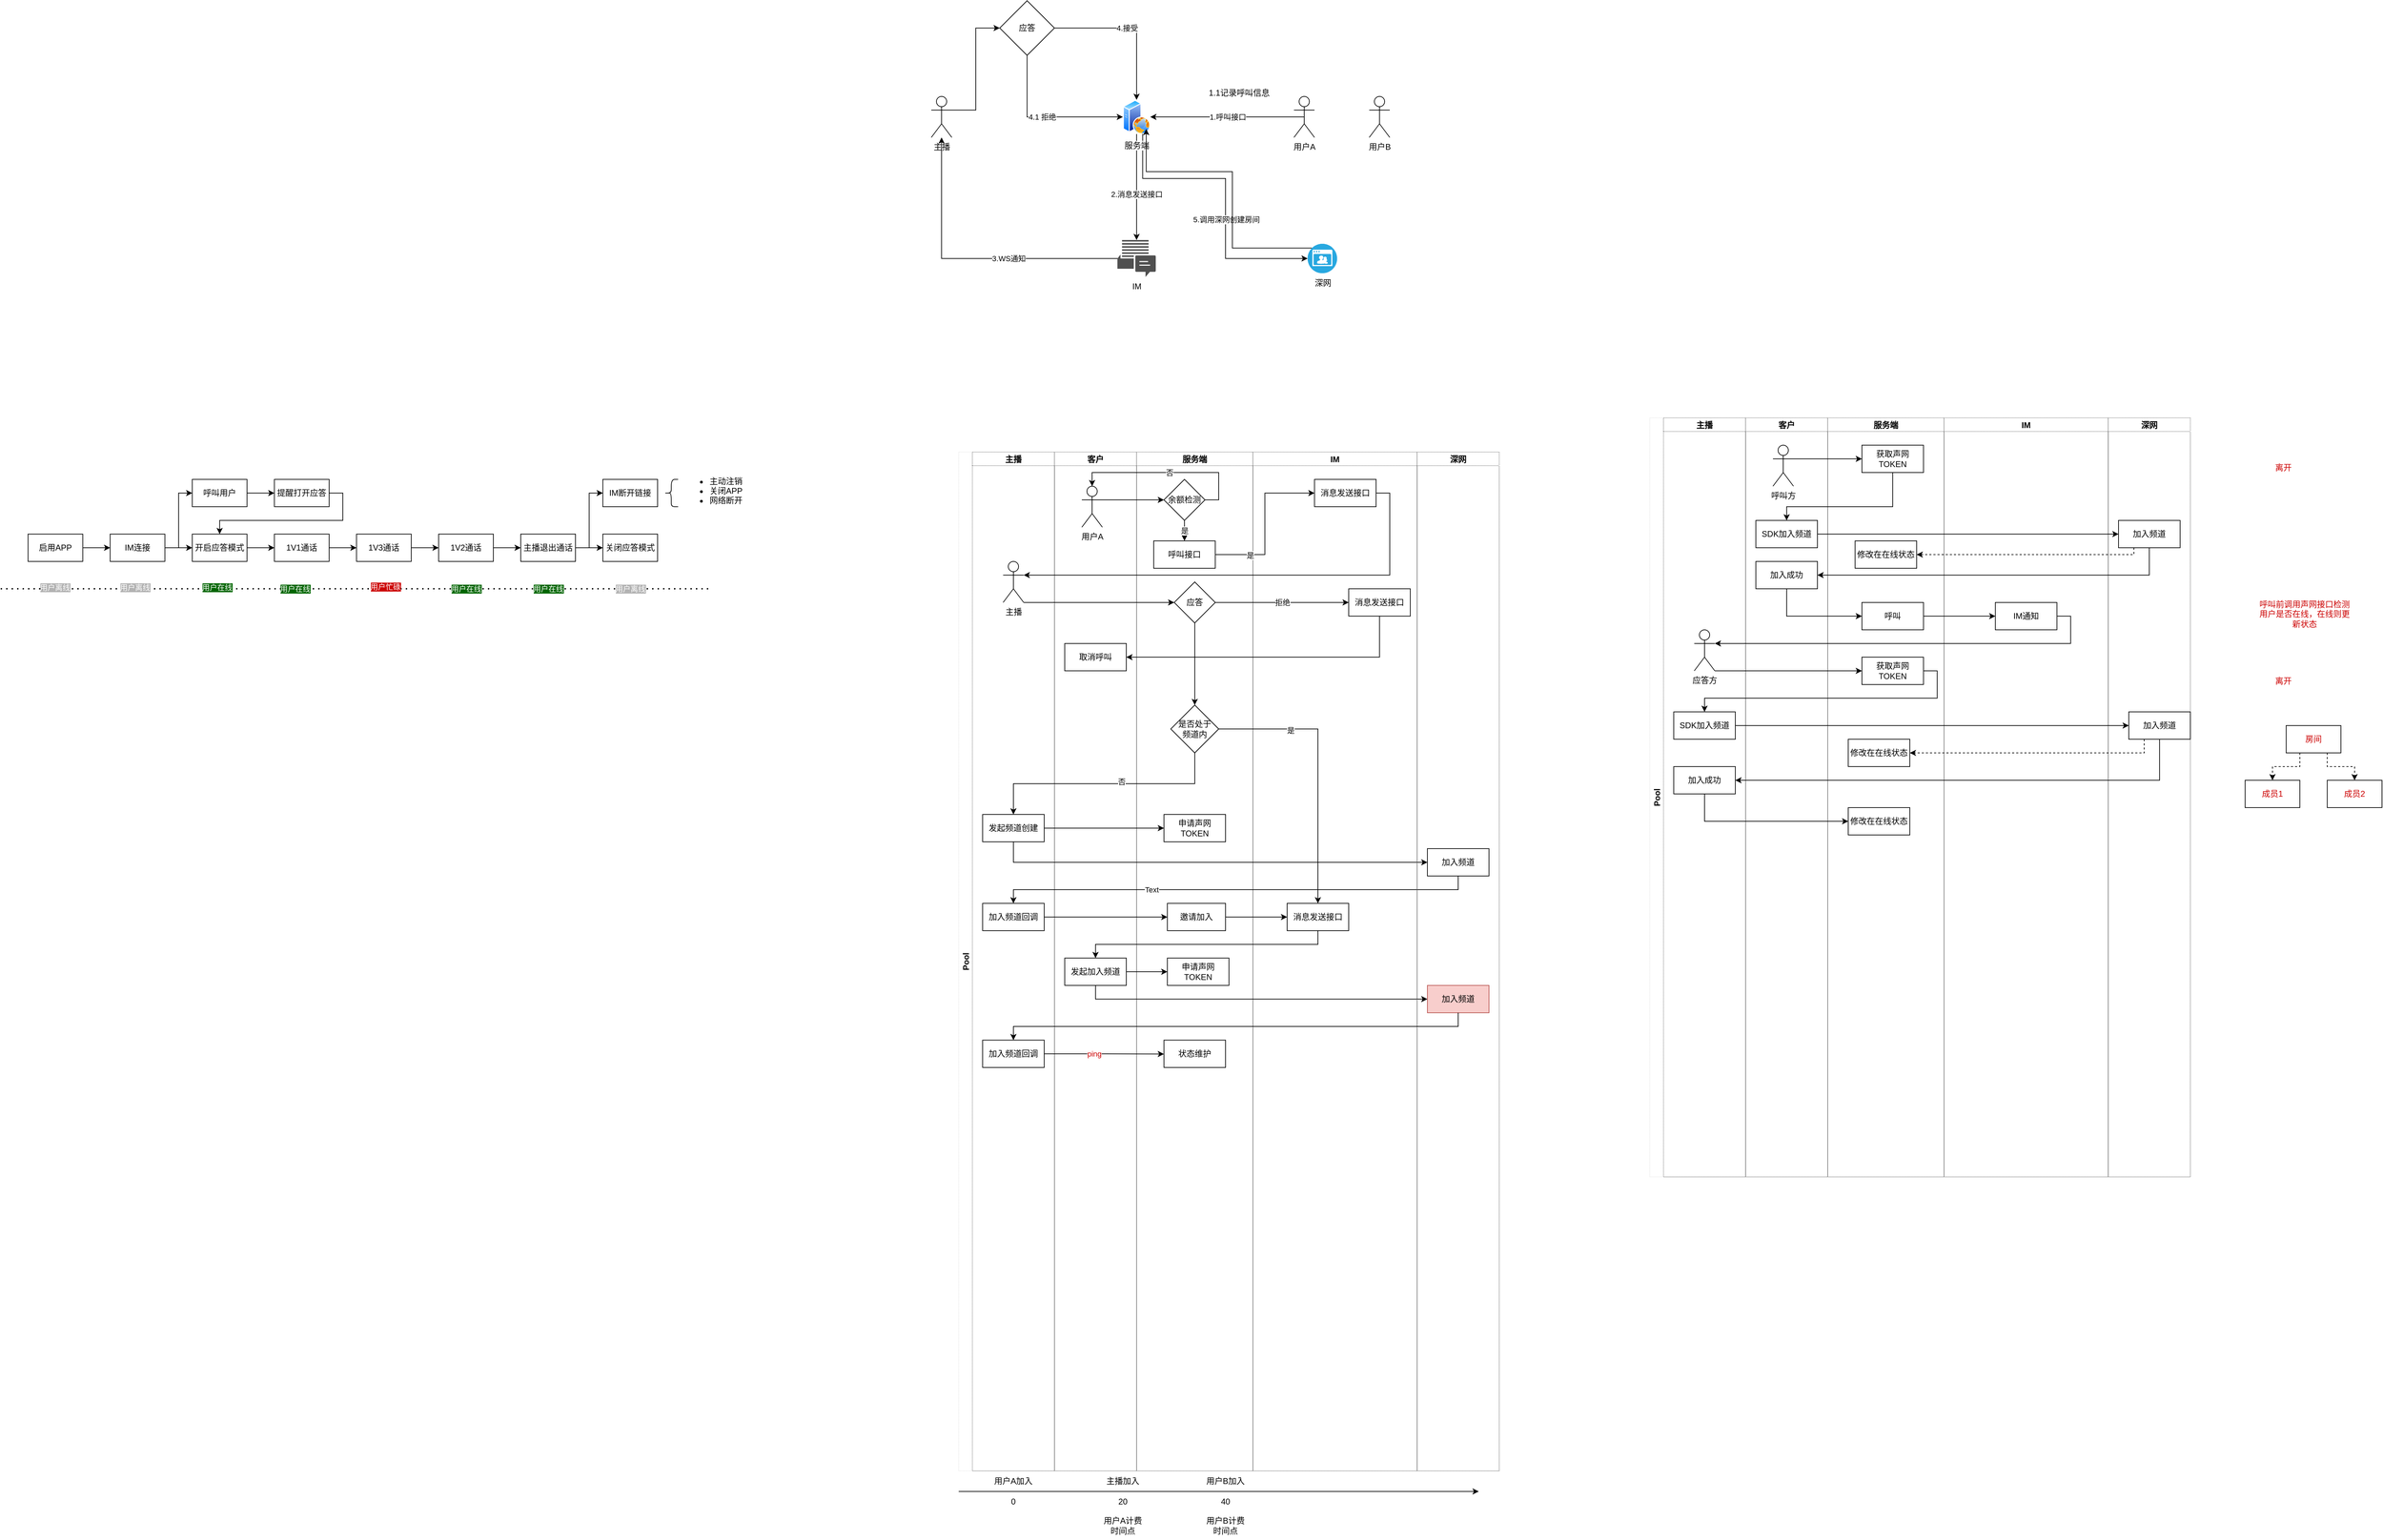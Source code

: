 <mxfile version="15.6.6" type="github">
  <diagram id="u0_twf8YNsRj_HJE-j4O" name="Page-1">
    <mxGraphModel dx="3022" dy="762" grid="0" gridSize="10" guides="1" tooltips="1" connect="1" arrows="1" fold="1" page="0" pageScale="1" pageWidth="827" pageHeight="1169" math="0" shadow="0">
      <root>
        <mxCell id="0" />
        <mxCell id="1" parent="0" />
        <mxCell id="g4sBY3vQFwJTmv0VMaXS-16" style="edgeStyle=orthogonalEdgeStyle;rounded=0;orthogonalLoop=1;jettySize=auto;html=1;exitX=1;exitY=0.333;exitDx=0;exitDy=0;exitPerimeter=0;entryX=0;entryY=0.5;entryDx=0;entryDy=0;" parent="1" source="g4sBY3vQFwJTmv0VMaXS-1" target="g4sBY3vQFwJTmv0VMaXS-15" edge="1">
          <mxGeometry relative="1" as="geometry" />
        </mxCell>
        <mxCell id="g4sBY3vQFwJTmv0VMaXS-1" value="主播" style="shape=umlActor;verticalLabelPosition=bottom;verticalAlign=top;html=1;outlineConnect=0;" parent="1" vertex="1">
          <mxGeometry x="160" y="200" width="30" height="60" as="geometry" />
        </mxCell>
        <mxCell id="g4sBY3vQFwJTmv0VMaXS-10" value="1.呼叫接口" style="edgeStyle=orthogonalEdgeStyle;rounded=0;orthogonalLoop=1;jettySize=auto;html=1;exitX=0.5;exitY=0.5;exitDx=0;exitDy=0;exitPerimeter=0;entryX=1;entryY=0.5;entryDx=0;entryDy=0;" parent="1" source="g4sBY3vQFwJTmv0VMaXS-2" target="g4sBY3vQFwJTmv0VMaXS-4" edge="1">
          <mxGeometry relative="1" as="geometry" />
        </mxCell>
        <mxCell id="g4sBY3vQFwJTmv0VMaXS-2" value="用户A" style="shape=umlActor;verticalLabelPosition=bottom;verticalAlign=top;html=1;outlineConnect=0;" parent="1" vertex="1">
          <mxGeometry x="690" y="200" width="30" height="60" as="geometry" />
        </mxCell>
        <mxCell id="g4sBY3vQFwJTmv0VMaXS-11" value="" style="edgeStyle=orthogonalEdgeStyle;rounded=0;orthogonalLoop=1;jettySize=auto;html=1;exitX=0.5;exitY=1;exitDx=0;exitDy=0;" parent="1" source="g4sBY3vQFwJTmv0VMaXS-4" target="g4sBY3vQFwJTmv0VMaXS-7" edge="1">
          <mxGeometry relative="1" as="geometry" />
        </mxCell>
        <mxCell id="g4sBY3vQFwJTmv0VMaXS-12" value="2.消息发送接口" style="edgeLabel;html=1;align=center;verticalAlign=middle;resizable=0;points=[];" parent="g4sBY3vQFwJTmv0VMaXS-11" vertex="1" connectable="0">
          <mxGeometry x="0.136" relative="1" as="geometry">
            <mxPoint as="offset" />
          </mxGeometry>
        </mxCell>
        <mxCell id="g4sBY3vQFwJTmv0VMaXS-25" style="edgeStyle=orthogonalEdgeStyle;rounded=0;orthogonalLoop=1;jettySize=auto;html=1;exitX=0.75;exitY=1;exitDx=0;exitDy=0;entryX=0;entryY=0.5;entryDx=0;entryDy=0;entryPerimeter=0;" parent="1" source="g4sBY3vQFwJTmv0VMaXS-4" target="g4sBY3vQFwJTmv0VMaXS-5" edge="1">
          <mxGeometry relative="1" as="geometry">
            <Array as="points">
              <mxPoint x="469" y="320" />
              <mxPoint x="590" y="320" />
              <mxPoint x="590" y="437" />
            </Array>
          </mxGeometry>
        </mxCell>
        <mxCell id="g4sBY3vQFwJTmv0VMaXS-26" value="5.调用深网创建房间" style="edgeLabel;html=1;align=center;verticalAlign=middle;resizable=0;points=[];" parent="g4sBY3vQFwJTmv0VMaXS-25" vertex="1" connectable="0">
          <mxGeometry x="-0.455" y="-1" relative="1" as="geometry">
            <mxPoint x="73" y="59" as="offset" />
          </mxGeometry>
        </mxCell>
        <mxCell id="g4sBY3vQFwJTmv0VMaXS-4" value="服务端" style="aspect=fixed;perimeter=ellipsePerimeter;html=1;align=center;shadow=0;dashed=0;spacingTop=3;image;image=img/lib/active_directory/web_server.svg;" parent="1" vertex="1">
          <mxGeometry x="440" y="205" width="40" height="50" as="geometry" />
        </mxCell>
        <mxCell id="g4sBY3vQFwJTmv0VMaXS-27" style="edgeStyle=orthogonalEdgeStyle;rounded=0;orthogonalLoop=1;jettySize=auto;html=1;exitX=0.145;exitY=0.145;exitDx=0;exitDy=0;exitPerimeter=0;entryX=1;entryY=1;entryDx=0;entryDy=0;" parent="1" source="g4sBY3vQFwJTmv0VMaXS-5" target="g4sBY3vQFwJTmv0VMaXS-4" edge="1">
          <mxGeometry relative="1" as="geometry">
            <Array as="points">
              <mxPoint x="600" y="422" />
              <mxPoint x="600" y="310" />
              <mxPoint x="474" y="310" />
            </Array>
          </mxGeometry>
        </mxCell>
        <mxCell id="g4sBY3vQFwJTmv0VMaXS-5" value="深网" style="fillColor=#28A8E0;verticalLabelPosition=bottom;sketch=0;html=1;strokeColor=#ffffff;verticalAlign=top;align=center;points=[[0.145,0.145,0],[0.5,0,0],[0.855,0.145,0],[1,0.5,0],[0.855,0.855,0],[0.5,1,0],[0.145,0.855,0],[0,0.5,0]];pointerEvents=1;shape=mxgraph.cisco_safe.compositeIcon;bgIcon=ellipse;resIcon=mxgraph.cisco_safe.capability.video;" parent="1" vertex="1">
          <mxGeometry x="710" y="415.5" width="43" height="43" as="geometry" />
        </mxCell>
        <mxCell id="g4sBY3vQFwJTmv0VMaXS-13" style="edgeStyle=orthogonalEdgeStyle;rounded=0;orthogonalLoop=1;jettySize=auto;html=1;" parent="1" source="g4sBY3vQFwJTmv0VMaXS-7" target="g4sBY3vQFwJTmv0VMaXS-1" edge="1">
          <mxGeometry relative="1" as="geometry" />
        </mxCell>
        <mxCell id="g4sBY3vQFwJTmv0VMaXS-14" value="3.WS通知" style="edgeLabel;html=1;align=center;verticalAlign=middle;resizable=0;points=[];" parent="g4sBY3vQFwJTmv0VMaXS-13" vertex="1" connectable="0">
          <mxGeometry x="-0.267" relative="1" as="geometry">
            <mxPoint as="offset" />
          </mxGeometry>
        </mxCell>
        <mxCell id="g4sBY3vQFwJTmv0VMaXS-7" value="IM" style="sketch=0;pointerEvents=1;shadow=0;dashed=0;html=1;strokeColor=none;fillColor=#505050;labelPosition=center;verticalLabelPosition=bottom;verticalAlign=top;outlineConnect=0;align=center;shape=mxgraph.office.communications.im_workload;" parent="1" vertex="1">
          <mxGeometry x="432" y="410" width="56" height="54" as="geometry" />
        </mxCell>
        <mxCell id="g4sBY3vQFwJTmv0VMaXS-8" value="用户B" style="shape=umlActor;verticalLabelPosition=bottom;verticalAlign=top;html=1;outlineConnect=0;" parent="1" vertex="1">
          <mxGeometry x="800" y="200" width="30" height="60" as="geometry" />
        </mxCell>
        <mxCell id="g4sBY3vQFwJTmv0VMaXS-19" style="edgeStyle=orthogonalEdgeStyle;rounded=0;orthogonalLoop=1;jettySize=auto;html=1;exitX=1;exitY=0.5;exitDx=0;exitDy=0;entryX=0.5;entryY=0;entryDx=0;entryDy=0;" parent="1" source="g4sBY3vQFwJTmv0VMaXS-15" target="g4sBY3vQFwJTmv0VMaXS-4" edge="1">
          <mxGeometry relative="1" as="geometry" />
        </mxCell>
        <mxCell id="g4sBY3vQFwJTmv0VMaXS-20" value="4.接受" style="edgeLabel;html=1;align=center;verticalAlign=middle;resizable=0;points=[];" parent="g4sBY3vQFwJTmv0VMaXS-19" vertex="1" connectable="0">
          <mxGeometry x="-0.058" relative="1" as="geometry">
            <mxPoint as="offset" />
          </mxGeometry>
        </mxCell>
        <mxCell id="g4sBY3vQFwJTmv0VMaXS-22" style="edgeStyle=orthogonalEdgeStyle;rounded=0;orthogonalLoop=1;jettySize=auto;html=1;exitX=0.5;exitY=1;exitDx=0;exitDy=0;entryX=0;entryY=0.5;entryDx=0;entryDy=0;" parent="1" source="g4sBY3vQFwJTmv0VMaXS-15" target="g4sBY3vQFwJTmv0VMaXS-4" edge="1">
          <mxGeometry relative="1" as="geometry" />
        </mxCell>
        <mxCell id="g4sBY3vQFwJTmv0VMaXS-23" value="4.1&amp;nbsp;拒绝" style="edgeLabel;html=1;align=center;verticalAlign=middle;resizable=0;points=[];" parent="g4sBY3vQFwJTmv0VMaXS-22" vertex="1" connectable="0">
          <mxGeometry x="-0.026" relative="1" as="geometry">
            <mxPoint as="offset" />
          </mxGeometry>
        </mxCell>
        <mxCell id="g4sBY3vQFwJTmv0VMaXS-15" value="应答" style="rhombus;whiteSpace=wrap;html=1;" parent="1" vertex="1">
          <mxGeometry x="260" y="60" width="80" height="80" as="geometry" />
        </mxCell>
        <mxCell id="g4sBY3vQFwJTmv0VMaXS-18" value="1.1记录呼叫信息" style="text;html=1;strokeColor=none;fillColor=none;align=center;verticalAlign=middle;whiteSpace=wrap;rounded=0;" parent="1" vertex="1">
          <mxGeometry x="560" y="180" width="100" height="30" as="geometry" />
        </mxCell>
        <mxCell id="g4sBY3vQFwJTmv0VMaXS-29" value="Pool" style="swimlane;childLayout=stackLayout;resizeParent=1;resizeParentMax=0;startSize=20;horizontal=0;horizontalStack=1;strokeColor=#E6E6E6;dashed=1;dashPattern=1 1;" parent="1" vertex="1">
          <mxGeometry x="200" y="720" width="790" height="1490" as="geometry" />
        </mxCell>
        <mxCell id="g4sBY3vQFwJTmv0VMaXS-30" value="主播" style="swimlane;startSize=20;strokeColor=#808080;dashed=1;dashPattern=1 1;" parent="g4sBY3vQFwJTmv0VMaXS-29" vertex="1">
          <mxGeometry x="20" width="120" height="1490" as="geometry" />
        </mxCell>
        <mxCell id="g4sBY3vQFwJTmv0VMaXS-46" value="主播" style="shape=umlActor;verticalLabelPosition=bottom;verticalAlign=top;html=1;outlineConnect=0;" parent="g4sBY3vQFwJTmv0VMaXS-30" vertex="1">
          <mxGeometry x="45" y="160" width="30" height="60" as="geometry" />
        </mxCell>
        <mxCell id="bjaMCamKSF5sM4Zxcl0b-6" value="发起频道创建" style="rounded=0;whiteSpace=wrap;html=1;" parent="g4sBY3vQFwJTmv0VMaXS-30" vertex="1">
          <mxGeometry x="15" y="530" width="90" height="40" as="geometry" />
        </mxCell>
        <mxCell id="z2xvUa6bOidR-Bl0gTQm-137" value="加入频道回调" style="rounded=0;whiteSpace=wrap;html=1;" parent="g4sBY3vQFwJTmv0VMaXS-30" vertex="1">
          <mxGeometry x="15" y="660" width="90" height="40" as="geometry" />
        </mxCell>
        <mxCell id="z2xvUa6bOidR-Bl0gTQm-191" value="加入频道回调" style="rounded=0;whiteSpace=wrap;html=1;" parent="g4sBY3vQFwJTmv0VMaXS-30" vertex="1">
          <mxGeometry x="15" y="860" width="90" height="40" as="geometry" />
        </mxCell>
        <mxCell id="g4sBY3vQFwJTmv0VMaXS-31" value="客户" style="swimlane;startSize=20;strokeColor=#808080;dashed=1;dashPattern=1 1;" parent="g4sBY3vQFwJTmv0VMaXS-29" vertex="1">
          <mxGeometry x="140" width="120" height="1490" as="geometry" />
        </mxCell>
        <mxCell id="g4sBY3vQFwJTmv0VMaXS-40" value="用户A" style="shape=umlActor;verticalLabelPosition=bottom;verticalAlign=top;html=1;outlineConnect=0;" parent="g4sBY3vQFwJTmv0VMaXS-31" vertex="1">
          <mxGeometry x="40" y="50" width="30" height="60" as="geometry" />
        </mxCell>
        <mxCell id="z2xvUa6bOidR-Bl0gTQm-132" value="取消呼叫" style="rounded=0;whiteSpace=wrap;html=1;" parent="g4sBY3vQFwJTmv0VMaXS-31" vertex="1">
          <mxGeometry x="15" y="280" width="90" height="40" as="geometry" />
        </mxCell>
        <mxCell id="z2xvUa6bOidR-Bl0gTQm-143" value="发起加入频道" style="rounded=0;whiteSpace=wrap;html=1;" parent="g4sBY3vQFwJTmv0VMaXS-31" vertex="1">
          <mxGeometry x="15" y="740" width="90" height="40" as="geometry" />
        </mxCell>
        <mxCell id="g4sBY3vQFwJTmv0VMaXS-32" value="服务端" style="swimlane;startSize=20;strokeColor=#808080;dashed=1;dashPattern=1 1;" parent="g4sBY3vQFwJTmv0VMaXS-29" vertex="1">
          <mxGeometry x="260" width="170" height="1490" as="geometry" />
        </mxCell>
        <mxCell id="g4sBY3vQFwJTmv0VMaXS-42" value="呼叫接口" style="rounded=0;whiteSpace=wrap;html=1;" parent="g4sBY3vQFwJTmv0VMaXS-32" vertex="1">
          <mxGeometry x="25" y="130" width="90" height="40" as="geometry" />
        </mxCell>
        <mxCell id="t0FxqeCYsKIWs9JOHYrU-2" value="是" style="edgeStyle=orthogonalEdgeStyle;rounded=0;orthogonalLoop=1;jettySize=auto;html=1;exitX=0.5;exitY=1;exitDx=0;exitDy=0;" parent="g4sBY3vQFwJTmv0VMaXS-32" source="g4sBY3vQFwJTmv0VMaXS-55" target="g4sBY3vQFwJTmv0VMaXS-42" edge="1">
          <mxGeometry relative="1" as="geometry" />
        </mxCell>
        <mxCell id="g4sBY3vQFwJTmv0VMaXS-55" value="余额检测" style="rhombus;whiteSpace=wrap;html=1;" parent="g4sBY3vQFwJTmv0VMaXS-32" vertex="1">
          <mxGeometry x="40" y="40" width="60" height="60" as="geometry" />
        </mxCell>
        <mxCell id="t0FxqeCYsKIWs9JOHYrU-12" style="edgeStyle=orthogonalEdgeStyle;rounded=0;orthogonalLoop=1;jettySize=auto;html=1;exitX=0.5;exitY=1;exitDx=0;exitDy=0;" parent="g4sBY3vQFwJTmv0VMaXS-32" source="z2xvUa6bOidR-Bl0gTQm-128" target="t0FxqeCYsKIWs9JOHYrU-11" edge="1">
          <mxGeometry relative="1" as="geometry" />
        </mxCell>
        <mxCell id="z2xvUa6bOidR-Bl0gTQm-128" value="应答" style="rhombus;whiteSpace=wrap;html=1;" parent="g4sBY3vQFwJTmv0VMaXS-32" vertex="1">
          <mxGeometry x="55" y="190" width="60" height="60" as="geometry" />
        </mxCell>
        <mxCell id="z2xvUa6bOidR-Bl0gTQm-139" value="邀请加入" style="rounded=0;whiteSpace=wrap;html=1;" parent="g4sBY3vQFwJTmv0VMaXS-32" vertex="1">
          <mxGeometry x="45" y="660" width="85" height="40" as="geometry" />
        </mxCell>
        <mxCell id="z2xvUa6bOidR-Bl0gTQm-185" value="申请声网TOKEN" style="rounded=0;whiteSpace=wrap;html=1;" parent="g4sBY3vQFwJTmv0VMaXS-32" vertex="1">
          <mxGeometry x="40" y="530" width="90" height="40" as="geometry" />
        </mxCell>
        <mxCell id="z2xvUa6bOidR-Bl0gTQm-187" value="申请声网TOKEN" style="rounded=0;whiteSpace=wrap;html=1;" parent="g4sBY3vQFwJTmv0VMaXS-32" vertex="1">
          <mxGeometry x="45" y="740" width="90" height="40" as="geometry" />
        </mxCell>
        <mxCell id="z2xvUa6bOidR-Bl0gTQm-193" value="状态维护" style="rounded=0;whiteSpace=wrap;html=1;" parent="g4sBY3vQFwJTmv0VMaXS-32" vertex="1">
          <mxGeometry x="40" y="860" width="90" height="40" as="geometry" />
        </mxCell>
        <mxCell id="t0FxqeCYsKIWs9JOHYrU-11" value="是否处于&lt;br&gt;频道内" style="rhombus;whiteSpace=wrap;html=1;" parent="g4sBY3vQFwJTmv0VMaXS-32" vertex="1">
          <mxGeometry x="50" y="370" width="70" height="70" as="geometry" />
        </mxCell>
        <mxCell id="g4sBY3vQFwJTmv0VMaXS-38" value="IM" style="swimlane;startSize=20;strokeColor=#808080;dashed=1;dashPattern=1 1;" parent="g4sBY3vQFwJTmv0VMaXS-29" vertex="1">
          <mxGeometry x="430" width="240" height="1490" as="geometry" />
        </mxCell>
        <mxCell id="g4sBY3vQFwJTmv0VMaXS-45" value="消息发送接口" style="rounded=0;whiteSpace=wrap;html=1;" parent="g4sBY3vQFwJTmv0VMaXS-38" vertex="1">
          <mxGeometry x="90" y="40" width="90" height="40" as="geometry" />
        </mxCell>
        <mxCell id="z2xvUa6bOidR-Bl0gTQm-129" value="消息发送接口" style="rounded=0;whiteSpace=wrap;html=1;" parent="g4sBY3vQFwJTmv0VMaXS-38" vertex="1">
          <mxGeometry x="140" y="200" width="90" height="40" as="geometry" />
        </mxCell>
        <mxCell id="z2xvUa6bOidR-Bl0gTQm-141" value="消息发送接口" style="rounded=0;whiteSpace=wrap;html=1;" parent="g4sBY3vQFwJTmv0VMaXS-38" vertex="1">
          <mxGeometry x="50" y="660" width="90" height="40" as="geometry" />
        </mxCell>
        <mxCell id="g4sBY3vQFwJTmv0VMaXS-41" style="edgeStyle=orthogonalEdgeStyle;rounded=0;orthogonalLoop=1;jettySize=auto;html=1;exitX=1;exitY=0.333;exitDx=0;exitDy=0;exitPerimeter=0;entryX=0;entryY=0.5;entryDx=0;entryDy=0;" parent="g4sBY3vQFwJTmv0VMaXS-29" source="g4sBY3vQFwJTmv0VMaXS-40" target="g4sBY3vQFwJTmv0VMaXS-55" edge="1">
          <mxGeometry relative="1" as="geometry">
            <mxPoint x="290" y="70.143" as="targetPoint" />
          </mxGeometry>
        </mxCell>
        <mxCell id="g4sBY3vQFwJTmv0VMaXS-47" style="edgeStyle=orthogonalEdgeStyle;rounded=0;orthogonalLoop=1;jettySize=auto;html=1;exitX=1;exitY=0.5;exitDx=0;exitDy=0;entryX=1;entryY=0.333;entryDx=0;entryDy=0;entryPerimeter=0;" parent="g4sBY3vQFwJTmv0VMaXS-29" source="g4sBY3vQFwJTmv0VMaXS-45" target="g4sBY3vQFwJTmv0VMaXS-46" edge="1">
          <mxGeometry relative="1" as="geometry" />
        </mxCell>
        <mxCell id="g4sBY3vQFwJTmv0VMaXS-48" style="edgeStyle=orthogonalEdgeStyle;rounded=0;orthogonalLoop=1;jettySize=auto;html=1;exitX=1;exitY=1;exitDx=0;exitDy=0;exitPerimeter=0;entryX=0;entryY=0.5;entryDx=0;entryDy=0;" parent="g4sBY3vQFwJTmv0VMaXS-29" source="g4sBY3vQFwJTmv0VMaXS-46" target="z2xvUa6bOidR-Bl0gTQm-128" edge="1">
          <mxGeometry relative="1" as="geometry">
            <mxPoint x="300" y="220" as="targetPoint" />
            <Array as="points">
              <mxPoint x="150" y="220" />
              <mxPoint x="150" y="220" />
            </Array>
          </mxGeometry>
        </mxCell>
        <mxCell id="bjaMCamKSF5sM4Zxcl0b-8" style="edgeStyle=orthogonalEdgeStyle;rounded=0;orthogonalLoop=1;jettySize=auto;html=1;exitX=0.5;exitY=1;exitDx=0;exitDy=0;entryX=0;entryY=0.5;entryDx=0;entryDy=0;" parent="g4sBY3vQFwJTmv0VMaXS-29" source="bjaMCamKSF5sM4Zxcl0b-6" target="bjaMCamKSF5sM4Zxcl0b-7" edge="1">
          <mxGeometry relative="1" as="geometry">
            <Array as="points">
              <mxPoint x="80" y="600" />
              <mxPoint x="685" y="600" />
            </Array>
            <mxPoint x="80" y="720.0" as="sourcePoint" />
          </mxGeometry>
        </mxCell>
        <mxCell id="z2xvUa6bOidR-Bl0gTQm-130" value="拒绝" style="edgeStyle=orthogonalEdgeStyle;rounded=0;orthogonalLoop=1;jettySize=auto;html=1;exitX=1;exitY=0.5;exitDx=0;exitDy=0;entryX=0;entryY=0.5;entryDx=0;entryDy=0;" parent="g4sBY3vQFwJTmv0VMaXS-29" source="z2xvUa6bOidR-Bl0gTQm-128" target="z2xvUa6bOidR-Bl0gTQm-129" edge="1">
          <mxGeometry relative="1" as="geometry" />
        </mxCell>
        <mxCell id="z2xvUa6bOidR-Bl0gTQm-133" style="edgeStyle=orthogonalEdgeStyle;rounded=0;orthogonalLoop=1;jettySize=auto;html=1;exitX=0.5;exitY=1;exitDx=0;exitDy=0;entryX=1;entryY=0.5;entryDx=0;entryDy=0;" parent="g4sBY3vQFwJTmv0VMaXS-29" source="z2xvUa6bOidR-Bl0gTQm-129" target="z2xvUa6bOidR-Bl0gTQm-132" edge="1">
          <mxGeometry relative="1" as="geometry" />
        </mxCell>
        <mxCell id="z2xvUa6bOidR-Bl0gTQm-138" style="edgeStyle=orthogonalEdgeStyle;rounded=0;orthogonalLoop=1;jettySize=auto;html=1;exitX=0.5;exitY=1;exitDx=0;exitDy=0;entryX=0.5;entryY=0;entryDx=0;entryDy=0;" parent="g4sBY3vQFwJTmv0VMaXS-29" source="bjaMCamKSF5sM4Zxcl0b-7" target="z2xvUa6bOidR-Bl0gTQm-137" edge="1">
          <mxGeometry relative="1" as="geometry" />
        </mxCell>
        <mxCell id="t0FxqeCYsKIWs9JOHYrU-9" value="Text" style="edgeLabel;html=1;align=center;verticalAlign=middle;resizable=0;points=[];" parent="z2xvUa6bOidR-Bl0gTQm-138" vertex="1" connectable="0">
          <mxGeometry x="0.356" relative="1" as="geometry">
            <mxPoint as="offset" />
          </mxGeometry>
        </mxCell>
        <mxCell id="z2xvUa6bOidR-Bl0gTQm-140" style="edgeStyle=orthogonalEdgeStyle;rounded=0;orthogonalLoop=1;jettySize=auto;html=1;exitX=1;exitY=0.5;exitDx=0;exitDy=0;entryX=0;entryY=0.5;entryDx=0;entryDy=0;" parent="g4sBY3vQFwJTmv0VMaXS-29" source="z2xvUa6bOidR-Bl0gTQm-137" target="z2xvUa6bOidR-Bl0gTQm-139" edge="1">
          <mxGeometry relative="1" as="geometry" />
        </mxCell>
        <mxCell id="z2xvUa6bOidR-Bl0gTQm-142" style="edgeStyle=orthogonalEdgeStyle;rounded=0;orthogonalLoop=1;jettySize=auto;html=1;exitX=1;exitY=0.5;exitDx=0;exitDy=0;" parent="g4sBY3vQFwJTmv0VMaXS-29" source="z2xvUa6bOidR-Bl0gTQm-139" target="z2xvUa6bOidR-Bl0gTQm-141" edge="1">
          <mxGeometry relative="1" as="geometry" />
        </mxCell>
        <mxCell id="z2xvUa6bOidR-Bl0gTQm-144" style="edgeStyle=orthogonalEdgeStyle;rounded=0;orthogonalLoop=1;jettySize=auto;html=1;exitX=0.5;exitY=1;exitDx=0;exitDy=0;entryX=0.5;entryY=0;entryDx=0;entryDy=0;" parent="g4sBY3vQFwJTmv0VMaXS-29" source="z2xvUa6bOidR-Bl0gTQm-141" target="z2xvUa6bOidR-Bl0gTQm-143" edge="1">
          <mxGeometry relative="1" as="geometry" />
        </mxCell>
        <mxCell id="z2xvUa6bOidR-Bl0gTQm-186" style="edgeStyle=orthogonalEdgeStyle;rounded=0;orthogonalLoop=1;jettySize=auto;html=1;exitX=1;exitY=0.5;exitDx=0;exitDy=0;fontColor=#CC0000;" parent="g4sBY3vQFwJTmv0VMaXS-29" source="bjaMCamKSF5sM4Zxcl0b-6" target="z2xvUa6bOidR-Bl0gTQm-185" edge="1">
          <mxGeometry relative="1" as="geometry" />
        </mxCell>
        <mxCell id="z2xvUa6bOidR-Bl0gTQm-188" style="edgeStyle=orthogonalEdgeStyle;rounded=0;orthogonalLoop=1;jettySize=auto;html=1;exitX=1;exitY=0.5;exitDx=0;exitDy=0;entryX=0;entryY=0.5;entryDx=0;entryDy=0;fontColor=#CC0000;" parent="g4sBY3vQFwJTmv0VMaXS-29" source="z2xvUa6bOidR-Bl0gTQm-143" target="z2xvUa6bOidR-Bl0gTQm-187" edge="1">
          <mxGeometry relative="1" as="geometry" />
        </mxCell>
        <mxCell id="z2xvUa6bOidR-Bl0gTQm-189" style="edgeStyle=orthogonalEdgeStyle;rounded=0;orthogonalLoop=1;jettySize=auto;html=1;exitX=0.5;exitY=1;exitDx=0;exitDy=0;fontColor=#CC0000;" parent="g4sBY3vQFwJTmv0VMaXS-29" source="z2xvUa6bOidR-Bl0gTQm-143" target="z2xvUa6bOidR-Bl0gTQm-145" edge="1">
          <mxGeometry relative="1" as="geometry" />
        </mxCell>
        <mxCell id="g4sBY3vQFwJTmv0VMaXS-39" value="深网" style="swimlane;startSize=20;strokeColor=#808080;dashed=1;dashPattern=1 1;" parent="g4sBY3vQFwJTmv0VMaXS-29" vertex="1">
          <mxGeometry x="670" width="120" height="1490" as="geometry" />
        </mxCell>
        <mxCell id="bjaMCamKSF5sM4Zxcl0b-7" value="加入频道" style="rounded=0;whiteSpace=wrap;html=1;" parent="g4sBY3vQFwJTmv0VMaXS-39" vertex="1">
          <mxGeometry x="15" y="580" width="90" height="40" as="geometry" />
        </mxCell>
        <mxCell id="z2xvUa6bOidR-Bl0gTQm-145" value="加入频道" style="rounded=0;whiteSpace=wrap;html=1;fillColor=#f8cecc;strokeColor=#b85450;" parent="g4sBY3vQFwJTmv0VMaXS-39" vertex="1">
          <mxGeometry x="15" y="780" width="90" height="40" as="geometry" />
        </mxCell>
        <mxCell id="z2xvUa6bOidR-Bl0gTQm-190" style="edgeStyle=orthogonalEdgeStyle;rounded=0;orthogonalLoop=1;jettySize=auto;html=1;exitX=0.5;exitY=1;exitDx=0;exitDy=0;fontColor=#CC0000;entryX=0.5;entryY=0;entryDx=0;entryDy=0;" parent="g4sBY3vQFwJTmv0VMaXS-29" source="z2xvUa6bOidR-Bl0gTQm-145" target="z2xvUa6bOidR-Bl0gTQm-191" edge="1">
          <mxGeometry relative="1" as="geometry">
            <mxPoint x="80.0" y="890" as="targetPoint" />
          </mxGeometry>
        </mxCell>
        <mxCell id="t0FxqeCYsKIWs9JOHYrU-3" style="edgeStyle=orthogonalEdgeStyle;rounded=0;orthogonalLoop=1;jettySize=auto;html=1;exitX=1;exitY=0.5;exitDx=0;exitDy=0;entryX=0;entryY=0.5;entryDx=0;entryDy=0;" parent="g4sBY3vQFwJTmv0VMaXS-29" source="g4sBY3vQFwJTmv0VMaXS-42" target="g4sBY3vQFwJTmv0VMaXS-45" edge="1">
          <mxGeometry relative="1" as="geometry" />
        </mxCell>
        <mxCell id="t0FxqeCYsKIWs9JOHYrU-5" value="是" style="edgeLabel;html=1;align=center;verticalAlign=middle;resizable=0;points=[];" parent="t0FxqeCYsKIWs9JOHYrU-3" vertex="1" connectable="0">
          <mxGeometry x="-0.568" y="-1" relative="1" as="geometry">
            <mxPoint as="offset" />
          </mxGeometry>
        </mxCell>
        <mxCell id="t0FxqeCYsKIWs9JOHYrU-4" value="否" style="edgeStyle=orthogonalEdgeStyle;rounded=0;orthogonalLoop=1;jettySize=auto;html=1;exitX=1;exitY=0.5;exitDx=0;exitDy=0;entryX=0.5;entryY=0;entryDx=0;entryDy=0;entryPerimeter=0;" parent="g4sBY3vQFwJTmv0VMaXS-29" source="g4sBY3vQFwJTmv0VMaXS-55" target="g4sBY3vQFwJTmv0VMaXS-40" edge="1">
          <mxGeometry relative="1" as="geometry">
            <mxPoint x="195" y="40" as="targetPoint" />
            <Array as="points">
              <mxPoint x="380" y="70" />
              <mxPoint x="380" y="30" />
              <mxPoint x="195" y="30" />
            </Array>
          </mxGeometry>
        </mxCell>
        <mxCell id="t0FxqeCYsKIWs9JOHYrU-13" style="edgeStyle=orthogonalEdgeStyle;rounded=0;orthogonalLoop=1;jettySize=auto;html=1;exitX=0.5;exitY=1;exitDx=0;exitDy=0;" parent="g4sBY3vQFwJTmv0VMaXS-29" source="t0FxqeCYsKIWs9JOHYrU-11" target="bjaMCamKSF5sM4Zxcl0b-6" edge="1">
          <mxGeometry relative="1" as="geometry" />
        </mxCell>
        <mxCell id="t0FxqeCYsKIWs9JOHYrU-14" value="否" style="edgeLabel;html=1;align=center;verticalAlign=middle;resizable=0;points=[];" parent="t0FxqeCYsKIWs9JOHYrU-13" vertex="1" connectable="0">
          <mxGeometry x="-0.145" y="-3" relative="1" as="geometry">
            <mxPoint as="offset" />
          </mxGeometry>
        </mxCell>
        <mxCell id="t0FxqeCYsKIWs9JOHYrU-15" style="edgeStyle=orthogonalEdgeStyle;rounded=0;orthogonalLoop=1;jettySize=auto;html=1;exitX=1;exitY=0.5;exitDx=0;exitDy=0;" parent="g4sBY3vQFwJTmv0VMaXS-29" source="t0FxqeCYsKIWs9JOHYrU-11" target="z2xvUa6bOidR-Bl0gTQm-141" edge="1">
          <mxGeometry relative="1" as="geometry" />
        </mxCell>
        <mxCell id="t0FxqeCYsKIWs9JOHYrU-16" value="是" style="edgeLabel;html=1;align=center;verticalAlign=middle;resizable=0;points=[];" parent="t0FxqeCYsKIWs9JOHYrU-15" vertex="1" connectable="0">
          <mxGeometry x="-0.475" y="-2" relative="1" as="geometry">
            <mxPoint as="offset" />
          </mxGeometry>
        </mxCell>
        <mxCell id="bjaMCamKSF5sM4Zxcl0b-14" value="" style="endArrow=classic;html=1;rounded=0;" parent="1" edge="1">
          <mxGeometry width="50" height="50" relative="1" as="geometry">
            <mxPoint x="200" y="2240" as="sourcePoint" />
            <mxPoint x="960" y="2240" as="targetPoint" />
          </mxGeometry>
        </mxCell>
        <mxCell id="bjaMCamKSF5sM4Zxcl0b-15" value="用户A加入" style="text;html=1;strokeColor=none;fillColor=none;align=center;verticalAlign=middle;whiteSpace=wrap;rounded=0;dashed=1;dashPattern=1 1;" parent="1" vertex="1">
          <mxGeometry x="250" y="2210" width="60" height="30" as="geometry" />
        </mxCell>
        <mxCell id="bjaMCamKSF5sM4Zxcl0b-16" value="主播加入" style="text;html=1;strokeColor=none;fillColor=none;align=center;verticalAlign=middle;whiteSpace=wrap;rounded=0;dashed=1;dashPattern=1 1;" parent="1" vertex="1">
          <mxGeometry x="410" y="2210" width="60" height="30" as="geometry" />
        </mxCell>
        <mxCell id="bjaMCamKSF5sM4Zxcl0b-17" value="用户B加入" style="text;html=1;strokeColor=none;fillColor=none;align=center;verticalAlign=middle;whiteSpace=wrap;rounded=0;dashed=1;dashPattern=1 1;" parent="1" vertex="1">
          <mxGeometry x="560" y="2210" width="60" height="30" as="geometry" />
        </mxCell>
        <mxCell id="bjaMCamKSF5sM4Zxcl0b-18" value="0" style="text;html=1;strokeColor=none;fillColor=none;align=center;verticalAlign=middle;whiteSpace=wrap;rounded=0;dashed=1;dashPattern=1 1;" parent="1" vertex="1">
          <mxGeometry x="250" y="2240" width="60" height="30" as="geometry" />
        </mxCell>
        <mxCell id="bjaMCamKSF5sM4Zxcl0b-19" value="20" style="text;html=1;strokeColor=none;fillColor=none;align=center;verticalAlign=middle;whiteSpace=wrap;rounded=0;dashed=1;dashPattern=1 1;" parent="1" vertex="1">
          <mxGeometry x="410" y="2240" width="60" height="30" as="geometry" />
        </mxCell>
        <mxCell id="bjaMCamKSF5sM4Zxcl0b-20" value="40" style="text;html=1;strokeColor=none;fillColor=none;align=center;verticalAlign=middle;whiteSpace=wrap;rounded=0;dashed=1;dashPattern=1 1;" parent="1" vertex="1">
          <mxGeometry x="560" y="2240" width="60" height="30" as="geometry" />
        </mxCell>
        <mxCell id="bjaMCamKSF5sM4Zxcl0b-21" value="用户A计费时间点" style="text;html=1;strokeColor=none;fillColor=none;align=center;verticalAlign=middle;whiteSpace=wrap;rounded=0;dashed=1;dashPattern=1 1;" parent="1" vertex="1">
          <mxGeometry x="410" y="2270" width="60" height="40" as="geometry" />
        </mxCell>
        <mxCell id="bjaMCamKSF5sM4Zxcl0b-22" value="用户B计费时间点" style="text;html=1;strokeColor=none;fillColor=none;align=center;verticalAlign=middle;whiteSpace=wrap;rounded=0;dashed=1;dashPattern=1 1;" parent="1" vertex="1">
          <mxGeometry x="560" y="2270" width="60" height="40" as="geometry" />
        </mxCell>
        <mxCell id="z2xvUa6bOidR-Bl0gTQm-1" value="Pool" style="swimlane;childLayout=stackLayout;resizeParent=1;resizeParentMax=0;startSize=20;horizontal=0;horizontalStack=1;strokeColor=#E6E6E6;dashed=1;dashPattern=1 1;" parent="1" vertex="1">
          <mxGeometry x="1210" y="670" width="790" height="1110" as="geometry" />
        </mxCell>
        <mxCell id="z2xvUa6bOidR-Bl0gTQm-2" value="主播" style="swimlane;startSize=20;strokeColor=#808080;dashed=1;dashPattern=1 1;" parent="z2xvUa6bOidR-Bl0gTQm-1" vertex="1">
          <mxGeometry x="20" width="120" height="1110" as="geometry" />
        </mxCell>
        <mxCell id="z2xvUa6bOidR-Bl0gTQm-3" value="应答方" style="shape=umlActor;verticalLabelPosition=bottom;verticalAlign=top;html=1;outlineConnect=0;" parent="z2xvUa6bOidR-Bl0gTQm-2" vertex="1">
          <mxGeometry x="45" y="310" width="30" height="60" as="geometry" />
        </mxCell>
        <mxCell id="z2xvUa6bOidR-Bl0gTQm-110" value="加入成功" style="rounded=0;whiteSpace=wrap;html=1;" parent="z2xvUa6bOidR-Bl0gTQm-2" vertex="1">
          <mxGeometry x="15" y="510" width="90" height="40" as="geometry" />
        </mxCell>
        <mxCell id="z2xvUa6bOidR-Bl0gTQm-165" value="SDK加入频道" style="rounded=0;whiteSpace=wrap;html=1;" parent="z2xvUa6bOidR-Bl0gTQm-2" vertex="1">
          <mxGeometry x="15" y="430" width="90" height="40" as="geometry" />
        </mxCell>
        <mxCell id="z2xvUa6bOidR-Bl0gTQm-9" value="客户" style="swimlane;startSize=20;strokeColor=#808080;dashed=1;dashPattern=1 1;" parent="z2xvUa6bOidR-Bl0gTQm-1" vertex="1">
          <mxGeometry x="140" width="120" height="1110" as="geometry" />
        </mxCell>
        <mxCell id="z2xvUa6bOidR-Bl0gTQm-10" value="呼叫方" style="shape=umlActor;verticalLabelPosition=bottom;verticalAlign=top;html=1;outlineConnect=0;" parent="z2xvUa6bOidR-Bl0gTQm-9" vertex="1">
          <mxGeometry x="40" y="40" width="30" height="60" as="geometry" />
        </mxCell>
        <mxCell id="z2xvUa6bOidR-Bl0gTQm-88" value="SDK加入频道" style="rounded=0;whiteSpace=wrap;html=1;" parent="z2xvUa6bOidR-Bl0gTQm-9" vertex="1">
          <mxGeometry x="15" y="150" width="90" height="40" as="geometry" />
        </mxCell>
        <mxCell id="z2xvUa6bOidR-Bl0gTQm-94" value="加入成功" style="rounded=0;whiteSpace=wrap;html=1;" parent="z2xvUa6bOidR-Bl0gTQm-9" vertex="1">
          <mxGeometry x="15" y="210" width="90" height="40" as="geometry" />
        </mxCell>
        <mxCell id="z2xvUa6bOidR-Bl0gTQm-11" value="服务端" style="swimlane;startSize=20;strokeColor=#808080;dashed=1;dashPattern=1 1;" parent="z2xvUa6bOidR-Bl0gTQm-1" vertex="1">
          <mxGeometry x="260" width="170" height="1110" as="geometry" />
        </mxCell>
        <mxCell id="z2xvUa6bOidR-Bl0gTQm-86" value="获取声网TOKEN" style="rounded=0;whiteSpace=wrap;html=1;" parent="z2xvUa6bOidR-Bl0gTQm-11" vertex="1">
          <mxGeometry x="50" y="40" width="90" height="40" as="geometry" />
        </mxCell>
        <mxCell id="z2xvUa6bOidR-Bl0gTQm-103" value="呼叫" style="rounded=0;whiteSpace=wrap;html=1;" parent="z2xvUa6bOidR-Bl0gTQm-11" vertex="1">
          <mxGeometry x="50" y="270" width="90" height="40" as="geometry" />
        </mxCell>
        <mxCell id="z2xvUa6bOidR-Bl0gTQm-162" value="获取声网TOKEN" style="rounded=0;whiteSpace=wrap;html=1;" parent="z2xvUa6bOidR-Bl0gTQm-11" vertex="1">
          <mxGeometry x="50" y="350" width="90" height="40" as="geometry" />
        </mxCell>
        <mxCell id="z2xvUa6bOidR-Bl0gTQm-170" value="修改在在线状态" style="rounded=0;whiteSpace=wrap;html=1;" parent="z2xvUa6bOidR-Bl0gTQm-11" vertex="1">
          <mxGeometry x="40" y="180" width="90" height="40" as="geometry" />
        </mxCell>
        <mxCell id="z2xvUa6bOidR-Bl0gTQm-172" value="修改在在线状态" style="rounded=0;whiteSpace=wrap;html=1;" parent="z2xvUa6bOidR-Bl0gTQm-11" vertex="1">
          <mxGeometry x="30" y="470" width="90" height="40" as="geometry" />
        </mxCell>
        <mxCell id="z2xvUa6bOidR-Bl0gTQm-179" value="修改在在线状态" style="rounded=0;whiteSpace=wrap;html=1;" parent="z2xvUa6bOidR-Bl0gTQm-11" vertex="1">
          <mxGeometry x="30" y="570" width="90" height="40" as="geometry" />
        </mxCell>
        <mxCell id="z2xvUa6bOidR-Bl0gTQm-28" value="IM" style="swimlane;startSize=20;strokeColor=#808080;dashed=1;dashPattern=1 1;" parent="z2xvUa6bOidR-Bl0gTQm-1" vertex="1">
          <mxGeometry x="430" width="240" height="1110" as="geometry" />
        </mxCell>
        <mxCell id="z2xvUa6bOidR-Bl0gTQm-99" value="IM通知" style="rounded=0;whiteSpace=wrap;html=1;" parent="z2xvUa6bOidR-Bl0gTQm-28" vertex="1">
          <mxGeometry x="75" y="270" width="90" height="40" as="geometry" />
        </mxCell>
        <mxCell id="z2xvUa6bOidR-Bl0gTQm-32" value="深网" style="swimlane;startSize=20;strokeColor=#808080;dashed=1;dashPattern=1 1;" parent="z2xvUa6bOidR-Bl0gTQm-1" vertex="1">
          <mxGeometry x="670" width="120" height="1110" as="geometry" />
        </mxCell>
        <mxCell id="z2xvUa6bOidR-Bl0gTQm-91" value="加入频道" style="rounded=0;whiteSpace=wrap;html=1;" parent="z2xvUa6bOidR-Bl0gTQm-32" vertex="1">
          <mxGeometry x="15" y="150" width="90" height="40" as="geometry" />
        </mxCell>
        <mxCell id="z2xvUa6bOidR-Bl0gTQm-108" value="加入频道" style="rounded=0;whiteSpace=wrap;html=1;" parent="z2xvUa6bOidR-Bl0gTQm-32" vertex="1">
          <mxGeometry x="30" y="430" width="90" height="40" as="geometry" />
        </mxCell>
        <mxCell id="z2xvUa6bOidR-Bl0gTQm-34" style="edgeStyle=orthogonalEdgeStyle;rounded=0;orthogonalLoop=1;jettySize=auto;html=1;exitX=1;exitY=0.333;exitDx=0;exitDy=0;exitPerimeter=0;entryX=0;entryY=0.5;entryDx=0;entryDy=0;" parent="z2xvUa6bOidR-Bl0gTQm-1" source="z2xvUa6bOidR-Bl0gTQm-10" target="z2xvUa6bOidR-Bl0gTQm-86" edge="1">
          <mxGeometry relative="1" as="geometry">
            <mxPoint x="300" y="60" as="targetPoint" />
          </mxGeometry>
        </mxCell>
        <mxCell id="z2xvUa6bOidR-Bl0gTQm-89" style="edgeStyle=orthogonalEdgeStyle;rounded=0;orthogonalLoop=1;jettySize=auto;html=1;exitX=0.5;exitY=1;exitDx=0;exitDy=0;entryX=0.5;entryY=0;entryDx=0;entryDy=0;" parent="z2xvUa6bOidR-Bl0gTQm-1" source="z2xvUa6bOidR-Bl0gTQm-86" target="z2xvUa6bOidR-Bl0gTQm-88" edge="1">
          <mxGeometry relative="1" as="geometry">
            <Array as="points">
              <mxPoint x="355" y="130" />
              <mxPoint x="200" y="130" />
            </Array>
          </mxGeometry>
        </mxCell>
        <mxCell id="z2xvUa6bOidR-Bl0gTQm-90" style="edgeStyle=orthogonalEdgeStyle;rounded=0;orthogonalLoop=1;jettySize=auto;html=1;exitX=1;exitY=0.5;exitDx=0;exitDy=0;entryX=0;entryY=0.5;entryDx=0;entryDy=0;" parent="z2xvUa6bOidR-Bl0gTQm-1" source="z2xvUa6bOidR-Bl0gTQm-88" target="z2xvUa6bOidR-Bl0gTQm-91" edge="1">
          <mxGeometry relative="1" as="geometry">
            <mxPoint x="680" y="180" as="targetPoint" />
          </mxGeometry>
        </mxCell>
        <mxCell id="z2xvUa6bOidR-Bl0gTQm-95" style="edgeStyle=orthogonalEdgeStyle;rounded=0;orthogonalLoop=1;jettySize=auto;html=1;exitX=0.5;exitY=1;exitDx=0;exitDy=0;entryX=1;entryY=0.5;entryDx=0;entryDy=0;" parent="z2xvUa6bOidR-Bl0gTQm-1" source="z2xvUa6bOidR-Bl0gTQm-91" target="z2xvUa6bOidR-Bl0gTQm-94" edge="1">
          <mxGeometry relative="1" as="geometry" />
        </mxCell>
        <mxCell id="z2xvUa6bOidR-Bl0gTQm-104" style="edgeStyle=orthogonalEdgeStyle;rounded=0;orthogonalLoop=1;jettySize=auto;html=1;exitX=0.5;exitY=1;exitDx=0;exitDy=0;entryX=0;entryY=0.5;entryDx=0;entryDy=0;" parent="z2xvUa6bOidR-Bl0gTQm-1" source="z2xvUa6bOidR-Bl0gTQm-94" target="z2xvUa6bOidR-Bl0gTQm-103" edge="1">
          <mxGeometry relative="1" as="geometry" />
        </mxCell>
        <mxCell id="z2xvUa6bOidR-Bl0gTQm-107" style="edgeStyle=orthogonalEdgeStyle;rounded=0;orthogonalLoop=1;jettySize=auto;html=1;exitX=1;exitY=0.5;exitDx=0;exitDy=0;entryX=1;entryY=0.333;entryDx=0;entryDy=0;entryPerimeter=0;" parent="z2xvUa6bOidR-Bl0gTQm-1" source="z2xvUa6bOidR-Bl0gTQm-99" target="z2xvUa6bOidR-Bl0gTQm-3" edge="1">
          <mxGeometry relative="1" as="geometry" />
        </mxCell>
        <mxCell id="z2xvUa6bOidR-Bl0gTQm-109" style="edgeStyle=orthogonalEdgeStyle;rounded=0;orthogonalLoop=1;jettySize=auto;html=1;exitX=1;exitY=1;exitDx=0;exitDy=0;exitPerimeter=0;entryX=0;entryY=0.5;entryDx=0;entryDy=0;" parent="z2xvUa6bOidR-Bl0gTQm-1" source="z2xvUa6bOidR-Bl0gTQm-3" target="z2xvUa6bOidR-Bl0gTQm-162" edge="1">
          <mxGeometry relative="1" as="geometry">
            <Array as="points">
              <mxPoint x="220" y="370" />
              <mxPoint x="220" y="370" />
            </Array>
          </mxGeometry>
        </mxCell>
        <mxCell id="z2xvUa6bOidR-Bl0gTQm-113" style="edgeStyle=orthogonalEdgeStyle;rounded=0;orthogonalLoop=1;jettySize=auto;html=1;exitX=0.5;exitY=1;exitDx=0;exitDy=0;entryX=1;entryY=0.5;entryDx=0;entryDy=0;" parent="z2xvUa6bOidR-Bl0gTQm-1" source="z2xvUa6bOidR-Bl0gTQm-108" target="z2xvUa6bOidR-Bl0gTQm-110" edge="1">
          <mxGeometry relative="1" as="geometry">
            <Array as="points">
              <mxPoint x="745" y="530" />
              <mxPoint x="125" y="530" />
            </Array>
          </mxGeometry>
        </mxCell>
        <mxCell id="z2xvUa6bOidR-Bl0gTQm-159" style="edgeStyle=orthogonalEdgeStyle;rounded=0;orthogonalLoop=1;jettySize=auto;html=1;exitX=1;exitY=0.5;exitDx=0;exitDy=0;entryX=0;entryY=0.5;entryDx=0;entryDy=0;fontColor=#CC0000;" parent="z2xvUa6bOidR-Bl0gTQm-1" source="z2xvUa6bOidR-Bl0gTQm-103" target="z2xvUa6bOidR-Bl0gTQm-99" edge="1">
          <mxGeometry relative="1" as="geometry" />
        </mxCell>
        <mxCell id="z2xvUa6bOidR-Bl0gTQm-163" style="edgeStyle=orthogonalEdgeStyle;rounded=0;orthogonalLoop=1;jettySize=auto;html=1;exitX=1;exitY=0.5;exitDx=0;exitDy=0;fontColor=#CC0000;entryX=0.5;entryY=0;entryDx=0;entryDy=0;" parent="z2xvUa6bOidR-Bl0gTQm-1" source="z2xvUa6bOidR-Bl0gTQm-162" target="z2xvUa6bOidR-Bl0gTQm-165" edge="1">
          <mxGeometry relative="1" as="geometry">
            <mxPoint x="110" y="500.0" as="targetPoint" />
            <Array as="points">
              <mxPoint x="420" y="370" />
              <mxPoint x="420" y="410" />
              <mxPoint x="80" y="410" />
            </Array>
          </mxGeometry>
        </mxCell>
        <mxCell id="z2xvUa6bOidR-Bl0gTQm-166" style="edgeStyle=orthogonalEdgeStyle;rounded=0;orthogonalLoop=1;jettySize=auto;html=1;exitX=1;exitY=0.5;exitDx=0;exitDy=0;fontColor=#CC0000;" parent="z2xvUa6bOidR-Bl0gTQm-1" source="z2xvUa6bOidR-Bl0gTQm-165" target="z2xvUa6bOidR-Bl0gTQm-108" edge="1">
          <mxGeometry relative="1" as="geometry" />
        </mxCell>
        <mxCell id="z2xvUa6bOidR-Bl0gTQm-171" style="edgeStyle=orthogonalEdgeStyle;rounded=0;orthogonalLoop=1;jettySize=auto;html=1;exitX=0.25;exitY=1;exitDx=0;exitDy=0;entryX=1;entryY=0.5;entryDx=0;entryDy=0;fontColor=#CC0000;dashed=1;" parent="z2xvUa6bOidR-Bl0gTQm-1" source="z2xvUa6bOidR-Bl0gTQm-91" target="z2xvUa6bOidR-Bl0gTQm-170" edge="1">
          <mxGeometry relative="1" as="geometry">
            <Array as="points">
              <mxPoint x="708" y="200" />
            </Array>
          </mxGeometry>
        </mxCell>
        <mxCell id="z2xvUa6bOidR-Bl0gTQm-173" style="edgeStyle=orthogonalEdgeStyle;rounded=0;orthogonalLoop=1;jettySize=auto;html=1;exitX=0.25;exitY=1;exitDx=0;exitDy=0;entryX=1;entryY=0.5;entryDx=0;entryDy=0;dashed=1;fontColor=#CC0000;" parent="z2xvUa6bOidR-Bl0gTQm-1" source="z2xvUa6bOidR-Bl0gTQm-108" target="z2xvUa6bOidR-Bl0gTQm-172" edge="1">
          <mxGeometry relative="1" as="geometry" />
        </mxCell>
        <mxCell id="z2xvUa6bOidR-Bl0gTQm-180" style="edgeStyle=orthogonalEdgeStyle;rounded=0;orthogonalLoop=1;jettySize=auto;html=1;exitX=0.5;exitY=1;exitDx=0;exitDy=0;entryX=0;entryY=0.5;entryDx=0;entryDy=0;fontColor=#CC0000;" parent="z2xvUa6bOidR-Bl0gTQm-1" source="z2xvUa6bOidR-Bl0gTQm-110" target="z2xvUa6bOidR-Bl0gTQm-179" edge="1">
          <mxGeometry relative="1" as="geometry" />
        </mxCell>
        <mxCell id="z2xvUa6bOidR-Bl0gTQm-167" value="离开" style="text;html=1;strokeColor=none;fillColor=none;align=center;verticalAlign=middle;whiteSpace=wrap;rounded=0;fontColor=#CC0000;" parent="1" vertex="1">
          <mxGeometry x="2106" y="728" width="60" height="30" as="geometry" />
        </mxCell>
        <mxCell id="z2xvUa6bOidR-Bl0gTQm-168" value="呼叫前调用声网接口检测用户是否在线，在线则更新状态" style="text;html=1;strokeColor=none;fillColor=none;align=center;verticalAlign=middle;whiteSpace=wrap;rounded=0;fontColor=#CC0000;" parent="1" vertex="1">
          <mxGeometry x="2100" y="930" width="134" height="54" as="geometry" />
        </mxCell>
        <mxCell id="z2xvUa6bOidR-Bl0gTQm-169" value="离开" style="text;html=1;strokeColor=none;fillColor=none;align=center;verticalAlign=middle;whiteSpace=wrap;rounded=0;fontColor=#CC0000;" parent="1" vertex="1">
          <mxGeometry x="2106" y="1040" width="60" height="30" as="geometry" />
        </mxCell>
        <mxCell id="z2xvUa6bOidR-Bl0gTQm-177" style="edgeStyle=orthogonalEdgeStyle;rounded=0;orthogonalLoop=1;jettySize=auto;html=1;exitX=0.25;exitY=1;exitDx=0;exitDy=0;dashed=1;fontColor=#CC0000;" parent="1" source="z2xvUa6bOidR-Bl0gTQm-174" target="z2xvUa6bOidR-Bl0gTQm-175" edge="1">
          <mxGeometry relative="1" as="geometry" />
        </mxCell>
        <mxCell id="z2xvUa6bOidR-Bl0gTQm-178" style="edgeStyle=orthogonalEdgeStyle;rounded=0;orthogonalLoop=1;jettySize=auto;html=1;exitX=0.75;exitY=1;exitDx=0;exitDy=0;dashed=1;fontColor=#CC0000;" parent="1" source="z2xvUa6bOidR-Bl0gTQm-174" target="z2xvUa6bOidR-Bl0gTQm-176" edge="1">
          <mxGeometry relative="1" as="geometry" />
        </mxCell>
        <mxCell id="z2xvUa6bOidR-Bl0gTQm-174" value="房间" style="rounded=0;whiteSpace=wrap;html=1;fontColor=#CC0000;" parent="1" vertex="1">
          <mxGeometry x="2140" y="1120" width="80" height="40" as="geometry" />
        </mxCell>
        <mxCell id="z2xvUa6bOidR-Bl0gTQm-175" value="成员1" style="rounded=0;whiteSpace=wrap;html=1;fontColor=#CC0000;" parent="1" vertex="1">
          <mxGeometry x="2080" y="1200" width="80" height="40" as="geometry" />
        </mxCell>
        <mxCell id="z2xvUa6bOidR-Bl0gTQm-176" value="成员2" style="rounded=0;whiteSpace=wrap;html=1;fontColor=#CC0000;" parent="1" vertex="1">
          <mxGeometry x="2200" y="1200" width="80" height="40" as="geometry" />
        </mxCell>
        <mxCell id="z2xvUa6bOidR-Bl0gTQm-192" style="edgeStyle=orthogonalEdgeStyle;rounded=0;orthogonalLoop=1;jettySize=auto;html=1;exitX=1;exitY=0.5;exitDx=0;exitDy=0;fontColor=#CC0000;" parent="1" source="z2xvUa6bOidR-Bl0gTQm-191" edge="1">
          <mxGeometry relative="1" as="geometry">
            <mxPoint x="500" y="1600.333" as="targetPoint" />
          </mxGeometry>
        </mxCell>
        <mxCell id="z2xvUa6bOidR-Bl0gTQm-194" value="ping" style="edgeLabel;html=1;align=center;verticalAlign=middle;resizable=0;points=[];fontColor=#CC0000;" parent="z2xvUa6bOidR-Bl0gTQm-192" vertex="1" connectable="0">
          <mxGeometry x="-0.177" relative="1" as="geometry">
            <mxPoint as="offset" />
          </mxGeometry>
        </mxCell>
        <mxCell id="dQgIhdq-PcqJNBqw3Aq7-9" style="edgeStyle=orthogonalEdgeStyle;rounded=0;orthogonalLoop=1;jettySize=auto;html=1;exitX=1;exitY=0.5;exitDx=0;exitDy=0;labelBackgroundColor=default;fontColor=default;strokeColor=default;" edge="1" parent="1" source="dQgIhdq-PcqJNBqw3Aq7-2" target="dQgIhdq-PcqJNBqw3Aq7-8">
          <mxGeometry relative="1" as="geometry" />
        </mxCell>
        <mxCell id="dQgIhdq-PcqJNBqw3Aq7-2" value="启用APP" style="rounded=0;whiteSpace=wrap;html=1;fillColor=default;strokeColor=default;fontColor=default;labelBackgroundColor=default;" vertex="1" parent="1">
          <mxGeometry x="-1160" y="840" width="80" height="40" as="geometry" />
        </mxCell>
        <mxCell id="dQgIhdq-PcqJNBqw3Aq7-19" style="edgeStyle=orthogonalEdgeStyle;rounded=0;orthogonalLoop=1;jettySize=auto;html=1;exitX=1;exitY=0.5;exitDx=0;exitDy=0;labelBackgroundColor=default;fontColor=default;strokeColor=default;" edge="1" parent="1" source="dQgIhdq-PcqJNBqw3Aq7-3" target="dQgIhdq-PcqJNBqw3Aq7-18">
          <mxGeometry relative="1" as="geometry" />
        </mxCell>
        <mxCell id="dQgIhdq-PcqJNBqw3Aq7-3" value="开启应答模式" style="rounded=0;whiteSpace=wrap;html=1;fillColor=default;strokeColor=default;fontColor=default;labelBackgroundColor=default;" vertex="1" parent="1">
          <mxGeometry x="-920" y="840" width="80" height="40" as="geometry" />
        </mxCell>
        <mxCell id="dQgIhdq-PcqJNBqw3Aq7-5" value="" style="endArrow=none;dashed=1;html=1;dashPattern=1 3;strokeWidth=2;rounded=0;fontColor=default;strokeColor=default;labelBackgroundColor=default;" edge="1" parent="1">
          <mxGeometry width="50" height="50" relative="1" as="geometry">
            <mxPoint x="-1200" y="920" as="sourcePoint" />
            <mxPoint x="-160" y="920" as="targetPoint" />
          </mxGeometry>
        </mxCell>
        <mxCell id="dQgIhdq-PcqJNBqw3Aq7-6" value="用户离线" style="edgeLabel;html=1;align=center;verticalAlign=middle;resizable=0;points=[];fontColor=#FFFFFF;labelBackgroundColor=#B3B3B3;" vertex="1" connectable="0" parent="dQgIhdq-PcqJNBqw3Aq7-5">
          <mxGeometry x="-0.85" y="2" relative="1" as="geometry">
            <mxPoint x="1" as="offset" />
          </mxGeometry>
        </mxCell>
        <mxCell id="dQgIhdq-PcqJNBqw3Aq7-7" value="用户在线" style="edgeLabel;html=1;align=center;verticalAlign=middle;resizable=0;points=[];fontColor=#FFFFFF;labelBackgroundColor=#006600;" vertex="1" connectable="0" parent="dQgIhdq-PcqJNBqw3Aq7-5">
          <mxGeometry x="-0.571" y="1" relative="1" as="geometry">
            <mxPoint x="93" y="-1" as="offset" />
          </mxGeometry>
        </mxCell>
        <mxCell id="dQgIhdq-PcqJNBqw3Aq7-12" value="用户离线" style="edgeLabel;html=1;align=center;verticalAlign=middle;resizable=0;points=[];fontColor=#FFFFFF;labelBackgroundColor=#B3B3B3;" vertex="1" connectable="0" parent="dQgIhdq-PcqJNBqw3Aq7-5">
          <mxGeometry x="-0.679" y="1" relative="1" as="geometry">
            <mxPoint x="29" y="-1" as="offset" />
          </mxGeometry>
        </mxCell>
        <mxCell id="dQgIhdq-PcqJNBqw3Aq7-10" style="edgeStyle=orthogonalEdgeStyle;rounded=0;orthogonalLoop=1;jettySize=auto;html=1;exitX=1;exitY=0.5;exitDx=0;exitDy=0;labelBackgroundColor=default;fontColor=default;strokeColor=default;" edge="1" parent="1" source="dQgIhdq-PcqJNBqw3Aq7-8" target="dQgIhdq-PcqJNBqw3Aq7-3">
          <mxGeometry relative="1" as="geometry" />
        </mxCell>
        <mxCell id="dQgIhdq-PcqJNBqw3Aq7-14" style="edgeStyle=orthogonalEdgeStyle;rounded=0;orthogonalLoop=1;jettySize=auto;html=1;exitX=1;exitY=0.5;exitDx=0;exitDy=0;entryX=0;entryY=0.5;entryDx=0;entryDy=0;labelBackgroundColor=default;fontColor=default;strokeColor=default;" edge="1" parent="1" source="dQgIhdq-PcqJNBqw3Aq7-8" target="dQgIhdq-PcqJNBqw3Aq7-13">
          <mxGeometry relative="1" as="geometry" />
        </mxCell>
        <mxCell id="dQgIhdq-PcqJNBqw3Aq7-8" value="IM连接" style="rounded=0;whiteSpace=wrap;html=1;fillColor=default;strokeColor=default;fontColor=default;labelBackgroundColor=default;" vertex="1" parent="1">
          <mxGeometry x="-1040" y="840" width="80" height="40" as="geometry" />
        </mxCell>
        <mxCell id="dQgIhdq-PcqJNBqw3Aq7-16" style="edgeStyle=orthogonalEdgeStyle;rounded=0;orthogonalLoop=1;jettySize=auto;html=1;exitX=1;exitY=0.5;exitDx=0;exitDy=0;entryX=0;entryY=0.5;entryDx=0;entryDy=0;labelBackgroundColor=default;fontColor=default;strokeColor=default;" edge="1" parent="1" source="dQgIhdq-PcqJNBqw3Aq7-13" target="dQgIhdq-PcqJNBqw3Aq7-15">
          <mxGeometry relative="1" as="geometry" />
        </mxCell>
        <mxCell id="dQgIhdq-PcqJNBqw3Aq7-13" value="呼叫用户" style="rounded=0;whiteSpace=wrap;html=1;fillColor=default;strokeColor=default;fontColor=default;labelBackgroundColor=default;" vertex="1" parent="1">
          <mxGeometry x="-920" y="760" width="80" height="40" as="geometry" />
        </mxCell>
        <mxCell id="dQgIhdq-PcqJNBqw3Aq7-17" style="edgeStyle=orthogonalEdgeStyle;rounded=0;orthogonalLoop=1;jettySize=auto;html=1;exitX=1;exitY=0.5;exitDx=0;exitDy=0;entryX=0.5;entryY=0;entryDx=0;entryDy=0;labelBackgroundColor=default;fontColor=default;strokeColor=default;" edge="1" parent="1" source="dQgIhdq-PcqJNBqw3Aq7-15" target="dQgIhdq-PcqJNBqw3Aq7-3">
          <mxGeometry relative="1" as="geometry" />
        </mxCell>
        <mxCell id="dQgIhdq-PcqJNBqw3Aq7-15" value="提醒打开应答" style="rounded=0;whiteSpace=wrap;html=1;fillColor=default;strokeColor=default;fontColor=default;labelBackgroundColor=default;" vertex="1" parent="1">
          <mxGeometry x="-800" y="760" width="80" height="40" as="geometry" />
        </mxCell>
        <mxCell id="dQgIhdq-PcqJNBqw3Aq7-22" style="edgeStyle=orthogonalEdgeStyle;rounded=0;orthogonalLoop=1;jettySize=auto;html=1;exitX=1;exitY=0.5;exitDx=0;exitDy=0;labelBackgroundColor=default;fontColor=default;strokeColor=default;" edge="1" parent="1" source="dQgIhdq-PcqJNBqw3Aq7-18" target="dQgIhdq-PcqJNBqw3Aq7-21">
          <mxGeometry relative="1" as="geometry" />
        </mxCell>
        <mxCell id="dQgIhdq-PcqJNBqw3Aq7-18" value="1V1通话" style="rounded=0;whiteSpace=wrap;html=1;fillColor=default;strokeColor=default;fontColor=default;labelBackgroundColor=default;" vertex="1" parent="1">
          <mxGeometry x="-800" y="840" width="80" height="40" as="geometry" />
        </mxCell>
        <mxCell id="dQgIhdq-PcqJNBqw3Aq7-20" value="用户在线" style="edgeLabel;html=1;align=center;verticalAlign=middle;resizable=0;points=[];fontColor=#FFFFFF;labelBackgroundColor=#006600;" vertex="1" connectable="0" parent="1">
          <mxGeometry x="-770" y="920" as="geometry" />
        </mxCell>
        <mxCell id="dQgIhdq-PcqJNBqw3Aq7-25" style="edgeStyle=orthogonalEdgeStyle;rounded=0;orthogonalLoop=1;jettySize=auto;html=1;exitX=1;exitY=0.5;exitDx=0;exitDy=0;labelBackgroundColor=default;fontColor=default;strokeColor=default;" edge="1" parent="1" source="dQgIhdq-PcqJNBqw3Aq7-21" target="dQgIhdq-PcqJNBqw3Aq7-24">
          <mxGeometry relative="1" as="geometry" />
        </mxCell>
        <mxCell id="dQgIhdq-PcqJNBqw3Aq7-21" value="1V3通话" style="rounded=0;whiteSpace=wrap;html=1;fillColor=default;strokeColor=default;fontColor=default;labelBackgroundColor=default;" vertex="1" parent="1">
          <mxGeometry x="-680" y="840" width="80" height="40" as="geometry" />
        </mxCell>
        <mxCell id="dQgIhdq-PcqJNBqw3Aq7-23" value="用户忙碌" style="edgeLabel;html=1;align=center;verticalAlign=middle;resizable=0;points=[];fontColor=#FFFFFF;labelBackgroundColor=#CC0000;" vertex="1" connectable="0" parent="1">
          <mxGeometry x="-640" y="920" as="geometry">
            <mxPoint x="2" y="-3" as="offset" />
          </mxGeometry>
        </mxCell>
        <mxCell id="dQgIhdq-PcqJNBqw3Aq7-28" style="edgeStyle=orthogonalEdgeStyle;rounded=0;orthogonalLoop=1;jettySize=auto;html=1;exitX=1;exitY=0.5;exitDx=0;exitDy=0;entryX=0;entryY=0.5;entryDx=0;entryDy=0;labelBackgroundColor=default;fontColor=default;strokeColor=default;" edge="1" parent="1" source="dQgIhdq-PcqJNBqw3Aq7-24" target="dQgIhdq-PcqJNBqw3Aq7-27">
          <mxGeometry relative="1" as="geometry" />
        </mxCell>
        <mxCell id="dQgIhdq-PcqJNBqw3Aq7-24" value="1V2通话" style="rounded=0;whiteSpace=wrap;html=1;fillColor=default;strokeColor=default;fontColor=default;labelBackgroundColor=default;" vertex="1" parent="1">
          <mxGeometry x="-560" y="840" width="80" height="40" as="geometry" />
        </mxCell>
        <mxCell id="dQgIhdq-PcqJNBqw3Aq7-26" value="用户在线" style="edgeLabel;html=1;align=center;verticalAlign=middle;resizable=0;points=[];fontColor=#FFFFFF;labelBackgroundColor=#006600;" vertex="1" connectable="0" parent="1">
          <mxGeometry x="-520" y="920" as="geometry" />
        </mxCell>
        <mxCell id="dQgIhdq-PcqJNBqw3Aq7-31" style="edgeStyle=orthogonalEdgeStyle;rounded=0;orthogonalLoop=1;jettySize=auto;html=1;exitX=1;exitY=0.5;exitDx=0;exitDy=0;entryX=0;entryY=0.5;entryDx=0;entryDy=0;labelBackgroundColor=default;fontColor=default;strokeColor=default;" edge="1" parent="1" source="dQgIhdq-PcqJNBqw3Aq7-27" target="dQgIhdq-PcqJNBqw3Aq7-30">
          <mxGeometry relative="1" as="geometry" />
        </mxCell>
        <mxCell id="dQgIhdq-PcqJNBqw3Aq7-34" style="edgeStyle=orthogonalEdgeStyle;rounded=0;orthogonalLoop=1;jettySize=auto;html=1;exitX=1;exitY=0.5;exitDx=0;exitDy=0;entryX=0;entryY=0.5;entryDx=0;entryDy=0;labelBackgroundColor=default;fontColor=default;strokeColor=default;" edge="1" parent="1" source="dQgIhdq-PcqJNBqw3Aq7-27" target="dQgIhdq-PcqJNBqw3Aq7-33">
          <mxGeometry relative="1" as="geometry" />
        </mxCell>
        <mxCell id="dQgIhdq-PcqJNBqw3Aq7-27" value="主播退出通话" style="rounded=0;whiteSpace=wrap;html=1;fillColor=default;strokeColor=default;fontColor=default;labelBackgroundColor=default;" vertex="1" parent="1">
          <mxGeometry x="-440" y="840" width="80" height="40" as="geometry" />
        </mxCell>
        <mxCell id="dQgIhdq-PcqJNBqw3Aq7-29" value="用户在线" style="edgeLabel;html=1;align=center;verticalAlign=middle;resizable=0;points=[];fontColor=#FFFFFF;labelBackgroundColor=#006600;" vertex="1" connectable="0" parent="1">
          <mxGeometry x="-400" y="920" as="geometry" />
        </mxCell>
        <mxCell id="dQgIhdq-PcqJNBqw3Aq7-30" value="关闭应答模式" style="rounded=0;whiteSpace=wrap;html=1;fillColor=default;strokeColor=default;fontColor=default;labelBackgroundColor=default;" vertex="1" parent="1">
          <mxGeometry x="-320" y="840" width="80" height="40" as="geometry" />
        </mxCell>
        <mxCell id="dQgIhdq-PcqJNBqw3Aq7-32" value="用户离线" style="edgeLabel;html=1;align=center;verticalAlign=middle;resizable=0;points=[];fontColor=#FFFFFF;labelBackgroundColor=#B3B3B3;" vertex="1" connectable="0" parent="1">
          <mxGeometry x="-280" y="920" as="geometry" />
        </mxCell>
        <mxCell id="dQgIhdq-PcqJNBqw3Aq7-33" value="IM断开链接" style="rounded=0;whiteSpace=wrap;html=1;fillColor=default;strokeColor=default;fontColor=default;labelBackgroundColor=default;" vertex="1" parent="1">
          <mxGeometry x="-320" y="760" width="80" height="40" as="geometry" />
        </mxCell>
        <mxCell id="dQgIhdq-PcqJNBqw3Aq7-38" value="" style="shape=curlyBracket;whiteSpace=wrap;html=1;rounded=1;labelBackgroundColor=default;fontColor=default;strokeColor=default;fillColor=default;" vertex="1" parent="1">
          <mxGeometry x="-230" y="760" width="20" height="40" as="geometry" />
        </mxCell>
        <mxCell id="dQgIhdq-PcqJNBqw3Aq7-40" value="&lt;ul&gt;&lt;li&gt;主动注销&lt;/li&gt;&lt;li&gt;关闭APP&lt;/li&gt;&lt;li&gt;网络断开&lt;/li&gt;&lt;/ul&gt;" style="text;strokeColor=none;fillColor=none;html=1;whiteSpace=wrap;verticalAlign=middle;overflow=hidden;labelBackgroundColor=default;fontColor=default;" vertex="1" parent="1">
          <mxGeometry x="-206" y="741" width="100" height="70" as="geometry" />
        </mxCell>
      </root>
    </mxGraphModel>
  </diagram>
</mxfile>
